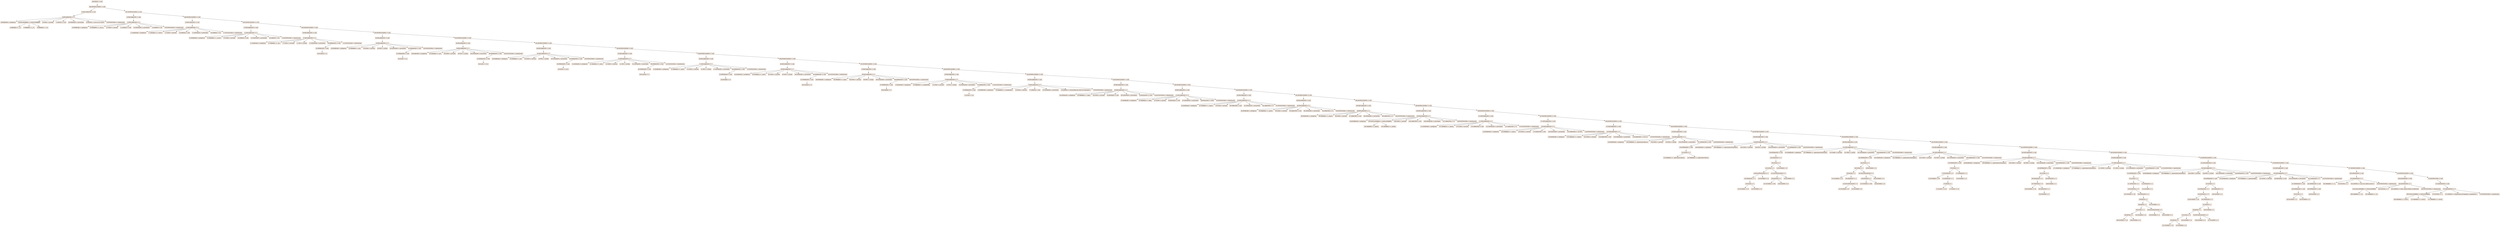 digraph G {
node [shape=box, style=filled, color=seashell2];
"309.INICIO == null"->"308.INSTRUCCIONES == null"
"308.INSTRUCCIONES == null"->"10.DECLARACION == null"
"10.DECLARACION == null"->"9.DECLARACION == ="
"9.DECLARACION == ="->"9.INGRESAR == prIngresar"
"9.DECLARACION == ="->"3.LISTA_NOMBRES == LISTA_NOMBRES"
"3.LISTA_NOMBRES == LISTA_NOMBRES"->"4.VARIABLE == _v1_"
"3.LISTA_NOMBRES == LISTA_NOMBRES"->"5.VARIABLE == _v2_"
"3.LISTA_NOMBRES == LISTA_NOMBRES"->"6.VARIABLE == _v3_"
"9.DECLARACION == ="->"9.COMO == prComo"
"9.DECLARACION == ="->"7.CADENA == null"
"9.DECLARACION == ="->"9.CONVALOR == prConValor"
"9.DECLARACION == ="->"8.CADENA == esta es una cadena"
"9.DECLARACION == ="->"9.PUNTOYCOMA == tpuntoycoma"
"308.INSTRUCCIONES == null"->"307.INSTRUCCIONES == null"
"307.INSTRUCCIONES == null"->"14.DECLARACION == null"
"14.DECLARACION == null"->"13.DECLARACION == ="
"13.DECLARACION == ="->"13.INGRESAR == prIngresar"
"13.DECLARACION == ="->"13.VARIABLE == _curso1_"
"13.DECLARACION == ="->"13.COMO == prComo"
"13.DECLARACION == ="->"11.CADENA == null"
"13.DECLARACION == ="->"13.CONVALOR == prConValor"
"13.DECLARACION == ="->"12.CADENA == olc"
"13.DECLARACION == ="->"13.PUNTOYCOMA == tpuntoycoma"
"307.INSTRUCCIONES == null"->"306.INSTRUCCIONES == null"
"306.INSTRUCCIONES == null"->"18.DECLARACION == null"
"18.DECLARACION == null"->"17.DECLARACION == ="
"17.DECLARACION == ="->"17.INGRESAR == prIngresar"
"17.DECLARACION == ="->"17.VARIABLE == _curso2_"
"17.DECLARACION == ="->"17.COMO == prComo"
"17.DECLARACION == ="->"15.CADENA == null"
"17.DECLARACION == ="->"17.CONVALOR == prConValor"
"17.DECLARACION == ="->"16.CADENA == olc"
"17.DECLARACION == ="->"17.PUNTOYCOMA == tpuntoycoma"
"306.INSTRUCCIONES == null"->"305.INSTRUCCIONES == null"
"305.INSTRUCCIONES == null"->"22.DECLARACION == null"
"22.DECLARACION == null"->"21.DECLARACION == ="
"21.DECLARACION == ="->"21.INGRESAR == prIngresar"
"21.DECLARACION == ="->"21.VARIABLE == _curso3_"
"21.DECLARACION == ="->"21.COMO == prComo"
"21.DECLARACION == ="->"19.CADENA == null"
"21.DECLARACION == ="->"21.CONVALOR == prConValor"
"21.DECLARACION == ="->"20.CADENA == olc"
"21.DECLARACION == ="->"21.PUNTOYCOMA == tpuntoycoma"
"305.INSTRUCCIONES == null"->"304.INSTRUCCIONES == null"
"304.INSTRUCCIONES == null"->"28.DECLARACION == null"
"28.DECLARACION == null"->"27.DECLARACION == ="
"27.DECLARACION == ="->"27.INGRESAR == prIngresar"
"27.DECLARACION == ="->"27.VARIABLE == _pi1_"
"27.DECLARACION == ="->"27.COMO == prComo"
"27.DECLARACION == ="->"27.TIPO == prTipo"
"27.DECLARACION == ="->"27.CONVALOR == prConValor"
"27.DECLARACION == ="->"26.OPERACION == null"
"26.OPERACION == null"->"25.OPERACION == null"
"25.OPERACION == null"->"24.NUMERO == 3"
"27.DECLARACION == ="->"27.PUNTOYCOMA == tpuntoycoma"
"304.INSTRUCCIONES == null"->"303.INSTRUCCIONES == null"
"303.INSTRUCCIONES == null"->"34.DECLARACION == null"
"34.DECLARACION == null"->"33.DECLARACION == ="
"33.DECLARACION == ="->"33.INGRESAR == prIngresar"
"33.DECLARACION == ="->"33.VARIABLE == _pi2_"
"33.DECLARACION == ="->"33.COMO == prComo"
"33.DECLARACION == ="->"33.TIPO == prTipo"
"33.DECLARACION == ="->"33.CONVALOR == prConValor"
"33.DECLARACION == ="->"32.OPERACION == null"
"32.OPERACION == null"->"31.OPERACION == null"
"31.OPERACION == null"->"30.FLOAT == 3.1"
"33.DECLARACION == ="->"33.PUNTOYCOMA == tpuntoycoma"
"303.INSTRUCCIONES == null"->"302.INSTRUCCIONES == null"
"302.INSTRUCCIONES == null"->"40.DECLARACION == null"
"40.DECLARACION == null"->"39.DECLARACION == ="
"39.DECLARACION == ="->"39.INGRESAR == prIngresar"
"39.DECLARACION == ="->"39.VARIABLE == _pi3_"
"39.DECLARACION == ="->"39.COMO == prComo"
"39.DECLARACION == ="->"39.TIPO == prTipo"
"39.DECLARACION == ="->"39.CONVALOR == prConValor"
"39.DECLARACION == ="->"38.OPERACION == null"
"38.OPERACION == null"->"37.OPERACION == null"
"37.OPERACION == null"->"36.FLOAT == 3.14"
"39.DECLARACION == ="->"39.PUNTOYCOMA == tpuntoycoma"
"302.INSTRUCCIONES == null"->"301.INSTRUCCIONES == null"
"301.INSTRUCCIONES == null"->"46.DECLARACION == null"
"46.DECLARACION == null"->"45.DECLARACION == ="
"45.DECLARACION == ="->"45.INGRESAR == prIngresar"
"45.DECLARACION == ="->"45.VARIABLE == _pi4_"
"45.DECLARACION == ="->"45.COMO == prComo"
"45.DECLARACION == ="->"45.TIPO == prTipo"
"45.DECLARACION == ="->"45.CONVALOR == prConValor"
"45.DECLARACION == ="->"44.OPERACION == null"
"44.OPERACION == null"->"43.OPERACION == null"
"43.OPERACION == null"->"42.FLOAT == 3.141"
"45.DECLARACION == ="->"45.PUNTOYCOMA == tpuntoycoma"
"301.INSTRUCCIONES == null"->"300.INSTRUCCIONES == null"
"300.INSTRUCCIONES == null"->"52.DECLARACION == null"
"52.DECLARACION == null"->"51.DECLARACION == ="
"51.DECLARACION == ="->"51.INGRESAR == prIngresar"
"51.DECLARACION == ="->"51.VARIABLE == _anio1_"
"51.DECLARACION == ="->"51.COMO == prComo"
"51.DECLARACION == ="->"51.TIPO == prTipo"
"51.DECLARACION == ="->"51.CONVALOR == prConValor"
"51.DECLARACION == ="->"50.OPERACION == null"
"50.OPERACION == null"->"49.OPERACION == null"
"49.OPERACION == null"->"48.NUMERO == 1"
"51.DECLARACION == ="->"51.PUNTOYCOMA == tpuntoycoma"
"300.INSTRUCCIONES == null"->"299.INSTRUCCIONES == null"
"299.INSTRUCCIONES == null"->"58.DECLARACION == null"
"58.DECLARACION == null"->"57.DECLARACION == ="
"57.DECLARACION == ="->"57.INGRESAR == prIngresar"
"57.DECLARACION == ="->"57.VARIABLE == _anio2_"
"57.DECLARACION == ="->"57.COMO == prComo"
"57.DECLARACION == ="->"57.TIPO == prTipo"
"57.DECLARACION == ="->"57.CONVALOR == prConValor"
"57.DECLARACION == ="->"56.OPERACION == null"
"56.OPERACION == null"->"55.OPERACION == null"
"55.OPERACION == null"->"54.NUMERO == 9"
"57.DECLARACION == ="->"57.PUNTOYCOMA == tpuntoycoma"
"299.INSTRUCCIONES == null"->"298.INSTRUCCIONES == null"
"298.INSTRUCCIONES == null"->"64.DECLARACION == null"
"64.DECLARACION == null"->"63.DECLARACION == ="
"63.DECLARACION == ="->"63.INGRESAR == prIngresar"
"63.DECLARACION == ="->"63.VARIABLE == _anio3_"
"63.DECLARACION == ="->"63.COMO == prComo"
"63.DECLARACION == ="->"63.TIPO == prTipo"
"63.DECLARACION == ="->"63.CONVALOR == prConValor"
"63.DECLARACION == ="->"62.OPERACION == null"
"62.OPERACION == null"->"61.OPERACION == null"
"61.OPERACION == null"->"60.NUMERO == 4"
"63.DECLARACION == ="->"63.PUNTOYCOMA == tpuntoycoma"
"298.INSTRUCCIONES == null"->"297.INSTRUCCIONES == null"
"297.INSTRUCCIONES == null"->"70.DECLARACION == null"
"70.DECLARACION == null"->"69.DECLARACION == ="
"69.DECLARACION == ="->"69.INGRESAR == prIngresar"
"69.DECLARACION == ="->"69.VARIABLE == _anio4_"
"69.DECLARACION == ="->"69.COMO == prComo"
"69.DECLARACION == ="->"69.TIPO == prTipo"
"69.DECLARACION == ="->"69.CONVALOR == prConValor"
"69.DECLARACION == ="->"68.OPERACION == null"
"68.OPERACION == null"->"67.OPERACION == null"
"67.OPERACION == null"->"66.NUMERO == 5"
"69.DECLARACION == ="->"69.PUNTOYCOMA == tpuntoycoma"
"297.INSTRUCCIONES == null"->"296.INSTRUCCIONES == null"
"296.INSTRUCCIONES == null"->"76.DECLARACION == null"
"76.DECLARACION == null"->"75.DECLARACION == ="
"75.DECLARACION == ="->"75.INGRESAR == prIngresar"
"75.DECLARACION == ="->"75.VARIABLE == _variableNeg_"
"75.DECLARACION == ="->"75.COMO == prComo"
"75.DECLARACION == ="->"75.TIPO == prTipo"
"75.DECLARACION == ="->"75.CONVALOR == prConValor"
"75.DECLARACION == ="->"74.OPERACION == null"
"74.OPERACION == null"->"73.OPERACION == null"
"73.OPERACION == null"->"72.FLOAT == 5.0"
"75.DECLARACION == ="->"75.PUNTOYCOMA == tpuntoycoma"
"296.INSTRUCCIONES == null"->"295.INSTRUCCIONES == null"
"295.INSTRUCCIONES == null"->"80.DECLARACION == null"
"80.DECLARACION == null"->"79.DECLARACION == ="
"79.DECLARACION == ="->"79.INGRESAR == prIngresar"
"79.DECLARACION == ="->"79.VARIABLE == _encabezado1_"
"79.DECLARACION == ="->"79.COMO == prComo"
"79.DECLARACION == ="->"77.CADENA == null"
"79.DECLARACION == ="->"79.CONVALOR == prConValor"
"79.DECLARACION == ="->"78.CADENA == Universidad San Carlos de Guatemala...;"
"79.DECLARACION == ="->"79.PUNTOYCOMA == tpuntoycoma"
"295.INSTRUCCIONES == null"->"294.INSTRUCCIONES == null"
"294.INSTRUCCIONES == null"->"84.DECLARACION == null"
"84.DECLARACION == null"->"83.DECLARACION == ="
"83.DECLARACION == ="->"83.INGRESAR == prIngresar"
"83.DECLARACION == ="->"83.VARIABLE == _flag1_"
"83.DECLARACION == ="->"83.COMO == prComo"
"83.DECLARACION == ="->"81.BOOLEAN == null"
"83.DECLARACION == ="->"83.CONVALOR == prConValor"
"83.DECLARACION == ="->"82.BOOLEANO == True"
"83.DECLARACION == ="->"83.PUNTOYCOMA == tpuntoycoma"
"294.INSTRUCCIONES == null"->"293.INSTRUCCIONES == null"
"293.INSTRUCCIONES == null"->"88.DECLARACION == null"
"88.DECLARACION == null"->"87.DECLARACION == ="
"87.DECLARACION == ="->"87.INGRESAR == prIngresar"
"87.DECLARACION == ="->"87.VARIABLE == _flag2_"
"87.DECLARACION == ="->"87.COMO == prComo"
"87.DECLARACION == ="->"85.BOOLEAN == null"
"87.DECLARACION == ="->"87.CONVALOR == prConValor"
"87.DECLARACION == ="->"86.BOOLEANO == False"
"87.DECLARACION == ="->"87.PUNTOYCOMA == tpuntoycoma"
"293.INSTRUCCIONES == null"->"292.INSTRUCCIONES == null"
"292.INSTRUCCIONES == null"->"92.DECLARACION == null"
"92.DECLARACION == null"->"91.DECLARACION == ="
"91.DECLARACION == ="->"91.INGRESAR == prIngresar"
"91.DECLARACION == ="->"91.VARIABLE == _name1_"
"91.DECLARACION == ="->"91.COMO == prComo"
"91.DECLARACION == ="->"89.CARACTER == null"
"91.DECLARACION == ="->"91.CONVALOR == prConValor"
"91.DECLARACION == ="->"90.CARACTER == 'f'"
"91.DECLARACION == ="->"91.PUNTOYCOMA == tpuntoycoma"
"292.INSTRUCCIONES == null"->"291.INSTRUCCIONES == null"
"291.INSTRUCCIONES == null"->"96.DECLARACION == null"
"96.DECLARACION == null"->"95.DECLARACION == ="
"95.DECLARACION == ="->"95.INGRESAR == prIngresar"
"95.DECLARACION == ="->"95.VARIABLE == _name2_"
"95.DECLARACION == ="->"95.COMO == prComo"
"95.DECLARACION == ="->"93.CARACTER == null"
"95.DECLARACION == ="->"95.CONVALOR == prConValor"
"95.DECLARACION == ="->"94.CARACTER == 'e'"
"95.DECLARACION == ="->"95.PUNTOYCOMA == tpuntoycoma"
"291.INSTRUCCIONES == null"->"290.INSTRUCCIONES == null"
"290.INSTRUCCIONES == null"->"100.DECLARACION == null"
"100.DECLARACION == null"->"99.DECLARACION == ="
"99.DECLARACION == ="->"99.INGRESAR == prIngresar"
"99.DECLARACION == ="->"99.VARIABLE == _name3_"
"99.DECLARACION == ="->"99.COMO == prComo"
"99.DECLARACION == ="->"97.CARACTER == null"
"99.DECLARACION == ="->"99.CONVALOR == prConValor"
"99.DECLARACION == ="->"98.CARACTER == 'r'"
"99.DECLARACION == ="->"99.PUNTOYCOMA == tpuntoycoma"
"290.INSTRUCCIONES == null"->"289.INSTRUCCIONES == null"
"289.INSTRUCCIONES == null"->"109.DECLARACION == null"
"109.DECLARACION == null"->"108.DECLARACION == ="
"108.DECLARACION == ="->"108.INGRESAR == prIngresar"
"108.DECLARACION == ="->"103.LISTA_NOMBRES == LISTA_NOMBRES"
"103.LISTA_NOMBRES == LISTA_NOMBRES"->"104.VARIABLE == _name4_"
"103.LISTA_NOMBRES == LISTA_NOMBRES"->"105.VARIABLE == _name6_"
"108.DECLARACION == ="->"108.COMO == prComo"
"108.DECLARACION == ="->"106.CARACTER == null"
"108.DECLARACION == ="->"108.CONVALOR == prConValor"
"108.DECLARACION == ="->"107.CARACTER == 'n'"
"108.DECLARACION == ="->"108.PUNTOYCOMA == tpuntoycoma"
"289.INSTRUCCIONES == null"->"288.INSTRUCCIONES == null"
"288.INSTRUCCIONES == null"->"113.DECLARACION == null"
"113.DECLARACION == null"->"112.DECLARACION == ="
"112.DECLARACION == ="->"112.INGRESAR == prIngresar"
"112.DECLARACION == ="->"112.VARIABLE == _name5_"
"112.DECLARACION == ="->"112.COMO == prComo"
"112.DECLARACION == ="->"110.CARACTER == null"
"112.DECLARACION == ="->"112.CONVALOR == prConValor"
"112.DECLARACION == ="->"111.CARACTER == 'a'"
"112.DECLARACION == ="->"112.PUNTOYCOMA == tpuntoycoma"
"288.INSTRUCCIONES == null"->"287.INSTRUCCIONES == null"
"287.INSTRUCCIONES == null"->"117.DECLARACION == null"
"117.DECLARACION == null"->"116.DECLARACION == ="
"116.DECLARACION == ="->"116.INGRESAR == prIngresar"
"116.DECLARACION == ="->"116.VARIABLE == _name7_"
"116.DECLARACION == ="->"116.COMO == prComo"
"116.DECLARACION == ="->"114.CARACTER == null"
"116.DECLARACION == ="->"116.CONVALOR == prConValor"
"116.DECLARACION == ="->"115.CARACTER == '${100}'"
"116.DECLARACION == ="->"116.PUNTOYCOMA == tpuntoycoma"
"287.INSTRUCCIONES == null"->"286.INSTRUCCIONES == null"
"286.INSTRUCCIONES == null"->"121.DECLARACION == null"
"121.DECLARACION == null"->"120.DECLARACION == ="
"120.DECLARACION == ="->"120.INGRESAR == prIngresar"
"120.DECLARACION == ="->"120.VARIABLE == _name8_"
"120.DECLARACION == ="->"120.COMO == prComo"
"120.DECLARACION == ="->"118.CARACTER == null"
"120.DECLARACION == ="->"120.CONVALOR == prConValor"
"120.DECLARACION == ="->"119.CARACTER == '${111}'"
"120.DECLARACION == ="->"120.PUNTOYCOMA == tpuntoycoma"
"286.INSTRUCCIONES == null"->"285.INSTRUCCIONES == null"
"285.INSTRUCCIONES == null"->"129.DECLARACION == null"
"129.DECLARACION == null"->"128.DECLARACION == ="
"128.DECLARACION == ="->"128.INGRESAR == prIngresar"
"128.DECLARACION == ="->"128.VARIABLE == _operaciones1Basica2_"
"128.DECLARACION == ="->"128.COMO == prComo"
"128.DECLARACION == ="->"128.TIPO == prTipo"
"128.DECLARACION == ="->"128.CONVALOR == prConValor"
"128.DECLARACION == ="->"127.OPERACION == null"
"127.OPERACION == null"->"126.OPERACION == null"
"126.OPERACION == null"->"125.SUMA == +"
"125.SUMA == +"->"123.VARIABLE == _operaciones1Basica_"
"125.SUMA == +"->"124.VARIABLE == _operaciones1Basica_"
"128.DECLARACION == ="->"128.PUNTOYCOMA == tpuntoycoma"
"285.INSTRUCCIONES == null"->"284.INSTRUCCIONES == null"
"284.INSTRUCCIONES == null"->"149.DECLARACION == null"
"149.DECLARACION == null"->"148.DECLARACION == ="
"148.DECLARACION == ="->"148.INGRESAR == prIngresar"
"148.DECLARACION == ="->"148.VARIABLE == _operaciones1Avanzadas1_"
"148.DECLARACION == ="->"148.COMO == prComo"
"148.DECLARACION == ="->"148.TIPO == prTipo"
"148.DECLARACION == ="->"148.CONVALOR == prConValor"
"148.DECLARACION == ="->"147.OPERACION == null"
"147.OPERACION == null"->"146.OPERACION == null"
"146.OPERACION == null"->"145.OPEACION == +"
"145.OPEACION == +"->"144.SUMA == +"
"144.SUMA == +"->"142.SUMA == +"
"142.SUMA == +"->"136.MULTIPLICACION == *"
"136.MULTIPLICACION == *"->"134.OPEACION == +"
"134.OPEACION == +"->"133.SUMA == +"
"133.SUMA == +"->"131.NUMERO == 15"
"133.SUMA == +"->"132.NUMERO == 9"
"136.MULTIPLICACION == *"->"135.NUMERO == 8"
"142.SUMA == +"->"141.MULTIPLICACION == *"
"141.MULTIPLICACION == *"->"139.DIVICION == /"
"139.DIVICION == /"->"137.NUMERO == 200"
"139.DIVICION == /"->"138.NUMERO == 8"
"141.MULTIPLICACION == *"->"140.NUMERO == 3"
"144.SUMA == +"->"143.NUMERO == 9"
"148.DECLARACION == ="->"148.PUNTOYCOMA == tpuntoycoma"
"284.INSTRUCCIONES == null"->"283.INSTRUCCIONES == null"
"283.INSTRUCCIONES == null"->"168.DECLARACION == null"
"168.DECLARACION == null"->"167.DECLARACION == ="
"167.DECLARACION == ="->"167.INGRESAR == prIngresar"
"167.DECLARACION == ="->"167.VARIABLE == _operaciones1Intermedia_"
"167.DECLARACION == ="->"167.COMO == prComo"
"167.DECLARACION == ="->"167.TIPO == prTipo"
"167.DECLARACION == ="->"167.CONVALOR == prConValor"
"167.DECLARACION == ="->"166.OPERACION == null"
"166.OPERACION == null"->"165.OPERACION == null"
"165.OPERACION == null"->"164.SUMA == +"
"164.SUMA == +"->"162.SUMA == +"
"162.SUMA == +"->"156.SUMA == +"
"156.SUMA == +"->"151.NUMERO == 15"
"156.SUMA == +"->"155.OPEACION == +"
"155.OPEACION == +"->"154.MULTIPLICACION == *"
"154.MULTIPLICACION == *"->"152.NUMERO == 9"
"154.MULTIPLICACION == *"->"153.NUMERO == 8"
"162.SUMA == +"->"161.MULTIPLICACION == *"
"161.MULTIPLICACION == *"->"159.DIVICION == /"
"159.DIVICION == /"->"157.NUMERO == 200"
"159.DIVICION == /"->"158.NUMERO == 8"
"161.MULTIPLICACION == *"->"160.NUMERO == 3"
"164.SUMA == +"->"163.NUMERO == 9"
"167.DECLARACION == ="->"167.PUNTOYCOMA == tpuntoycoma"
"283.INSTRUCCIONES == null"->"282.INSTRUCCIONES == null"
"282.INSTRUCCIONES == null"->"182.DECLARACION == null"
"182.DECLARACION == null"->"181.DECLARACION == ="
"181.DECLARACION == ="->"181.INGRESAR == prIngresar"
"181.DECLARACION == ="->"181.VARIABLE == _operaciones1Avanzadas2_"
"181.DECLARACION == ="->"181.COMO == prComo"
"181.DECLARACION == ="->"181.TIPO == prTipo"
"181.DECLARACION == ="->"181.CONVALOR == prConValor"
"181.DECLARACION == ="->"180.OPERACION == null"
"180.OPERACION == null"->"179.OPERACION == null"
"179.OPERACION == null"->"178.SUMA == +"
"178.SUMA == +"->"175.POTENCIA == **"
"175.POTENCIA == **"->"170.NUMERO == 30"
"175.POTENCIA == **"->"174.OPEACION == +"
"174.OPEACION == +"->"173.RESTA == -"
"173.RESTA == -"->"171.FLOAT == 22.2"
"173.RESTA == -"->"172.FLOAT == 2.2"
"178.SUMA == +"->"177.OPEACION == +"
"177.OPEACION == +"->"176.NUMERO == 2"
"181.DECLARACION == ="->"181.PUNTOYCOMA == tpuntoycoma"
"282.INSTRUCCIONES == null"->"281.INSTRUCCIONES == null"
"281.INSTRUCCIONES == null"->"195.DECLARACION == null"
"195.DECLARACION == null"->"194.DECLARACION == ="
"194.DECLARACION == ="->"194.INGRESAR == prIngresar"
"194.DECLARACION == ="->"194.VARIABLE == _operaciones1Avanzadas3_"
"194.DECLARACION == ="->"194.COMO == prComo"
"194.DECLARACION == ="->"194.TIPO == prTipo"
"194.DECLARACION == ="->"194.CONVALOR == prConValor"
"194.DECLARACION == ="->"193.OPERACION == null"
"193.OPERACION == null"->"192.OPERACION == null"
"192.OPERACION == null"->"191.SUMA == +"
"191.SUMA == +"->"188.OPEACION == +"
"188.OPEACION == +"->"187.POTENCIA == **"
"187.POTENCIA == **"->"184.NUMERO == 30"
"187.POTENCIA == **"->"186.OPEACION == +"
"186.OPEACION == +"->"185.NUMERO == 2"
"191.SUMA == +"->"190.OPEACION == +"
"190.OPEACION == +"->"189.NUMERO == 2"
"194.DECLARACION == ="->"194.PUNTOYCOMA == tpuntoycoma"
"281.INSTRUCCIONES == null"->"280.INSTRUCCIONES == null"
"280.INSTRUCCIONES == null"->"218.DECLARACION == null"
"218.DECLARACION == null"->"217.DECLARACION == ="
"217.DECLARACION == ="->"217.INGRESAR == prIngresar"
"217.DECLARACION == ="->"217.VARIABLE == _operaciones1Avanzadas4_"
"217.DECLARACION == ="->"217.COMO == prComo"
"217.DECLARACION == ="->"217.TIPO == prTipo"
"217.DECLARACION == ="->"217.CONVALOR == prConValor"
"217.DECLARACION == ="->"216.OPERACION == null"
"216.OPERACION == null"->"215.OPERACION == null"
"215.OPERACION == null"->"214.SUMA == +"
"214.SUMA == +"->"211.OPEACION == +"
"211.OPEACION == +"->"210.POTENCIA == **"
"210.POTENCIA == **"->"197.NUMERO == 30"
"210.POTENCIA == **"->"209.OPEACION == +"
"209.OPEACION == +"->"208.RESTA == -"
"208.RESTA == -"->"206.RESTA == -"
"206.RESTA == -"->"202.SUMA == +"
"202.SUMA == +"->"200.RESTA == -"
"200.RESTA == -"->"198.NUMERO == 10"
"200.RESTA == -"->"199.NUMERO == 8"
"202.SUMA == +"->"201.NUMERO == 9"
"206.RESTA == -"->"205.MULTIPLICACION == *"
"205.MULTIPLICACION == *"->"203.NUMERO == 4"
"205.MULTIPLICACION == *"->"204.NUMERO == 2"
"208.RESTA == -"->"207.NUMERO == 1"
"214.SUMA == +"->"213.OPEACION == +"
"213.OPEACION == +"->"212.NUMERO == 2"
"217.DECLARACION == ="->"217.PUNTOYCOMA == tpuntoycoma"
"280.INSTRUCCIONES == null"->"279.INSTRUCCIONES == null"
"279.INSTRUCCIONES == null"->"241.DECLARACION == null"
"241.DECLARACION == null"->"240.DECLARACION == ="
"240.DECLARACION == ="->"240.INGRESAR == prIngresar"
"240.DECLARACION == ="->"240.VARIABLE == _operaciones1Avanzadas5_"
"240.DECLARACION == ="->"240.COMO == prComo"
"240.DECLARACION == ="->"240.TIPO == prTipo"
"240.DECLARACION == ="->"240.CONVALOR == prConValor"
"240.DECLARACION == ="->"239.OPERACION == null"
"239.OPERACION == null"->"238.OPERACION == null"
"238.OPERACION == null"->"237.SUMA == +"
"237.SUMA == +"->"234.OPEACION == +"
"234.OPEACION == +"->"233.POTENCIA == **"
"233.POTENCIA == **"->"220.NUMERO == 30"
"233.POTENCIA == **"->"232.OPEACION == +"
"232.OPEACION == +"->"231.RESTA == -"
"231.RESTA == -"->"229.RESTA == -"
"229.RESTA == -"->"225.SUMA == +"
"225.SUMA == +"->"223.RESTA == -"
"223.RESTA == -"->"221.NUMERO == 10"
"223.RESTA == -"->"222.NUMERO == 8"
"225.SUMA == +"->"224.NUMERO == 9"
"229.RESTA == -"->"228.MULTIPLICACION == *"
"228.MULTIPLICACION == *"->"226.NUMERO == 4"
"228.MULTIPLICACION == *"->"227.NUMERO == 2"
"231.RESTA == -"->"230.NUMERO == 1"
"237.SUMA == +"->"236.OPEACION == +"
"236.OPEACION == +"->"235.NUMERO == 2"
"240.DECLARACION == ="->"240.PUNTOYCOMA == tpuntoycoma"
"279.INSTRUCCIONES == null"->"278.INSTRUCCIONES == null"
"278.INSTRUCCIONES == null"->"253.DECLARACION == null"
"253.DECLARACION == null"->"252.DECLARACION == ="
"252.DECLARACION == ="->"252.INGRESAR == prIngresar"
"252.DECLARACION == ="->"252.VARIABLE == _operacionRela1_"
"252.DECLARACION == ="->"252.COMO == prComo"
"252.DECLARACION == ="->"242.BOOLEAN == null"
"252.DECLARACION == ="->"252.CONVALOR == prConValor"
"252.DECLARACION == ="->"251.CONDICION == >"
"251.CONDICION == >"->"247.OPERACION == null"
"247.OPERACION == null"->"246.OPERACION == null"
"246.OPERACION == null"->"245.SUMA == +"
"245.SUMA == +"->"243.NUMERO == 5"
"245.SUMA == +"->"244.NUMERO == 5"
"251.CONDICION == >"->"250.OPERACION == null"
"250.OPERACION == null"->"249.OPERACION == null"
"249.OPERACION == null"->"248.NUMERO == 5"
"252.DECLARACION == ="->"252.PUNTOYCOMA == tpuntoycoma"
"278.INSTRUCCIONES == null"->"277.INSTRUCCIONES == null"
"277.INSTRUCCIONES == null"->"256.ASIGNACION == null"
"256.ASIGNACION == null"->"255.ASIGNACION == ="
"255.ASIGNACION == ="->"255.VARIABLE == _v1_"
"255.ASIGNACION == ="->"255.FLECHA == ->"
"255.ASIGNACION == ="->"254.CADENA == esta es la cadena numero 1"
"255.ASIGNACION == ="->"255.PUNTOYCOMA == tpuntoycoma"
"277.INSTRUCCIONES == null"->"276.INSTRUCCIONES == null"
"276.INSTRUCCIONES == null"->"264.ASIGNACION == null"
"264.ASIGNACION == null"->"263.ASIGNACION == ="
"263.ASIGNACION == ="->"259.LISTA_NOMBRES == LISTA_NOMBRES"
"259.LISTA_NOMBRES == LISTA_NOMBRES"->"260.VARIABLE == _v2_"
"259.LISTA_NOMBRES == LISTA_NOMBRES"->"261.VARIABLE == _v3_"
"263.ASIGNACION == ="->"263.FLECHA == ->"
"263.ASIGNACION == ="->"262.CADENA == estas cadenas deben ser diferentes"
"263.ASIGNACION == ="->"263.PUNTOYCOMA == tpuntoycoma"
"276.INSTRUCCIONES == null"->"275.INSTRUCCION == null"
"275.INSTRUCCION == null"->"274.ASIGNACION == null"
"274.ASIGNACION == null"->"273.ASIGNACION == ="
"273.ASIGNACION == ="->"268.LISTA_NOMBRES == LISTA_NOMBRES"
"268.LISTA_NOMBRES == LISTA_NOMBRES"->"269.VARIABLE == _curso1_"
"268.LISTA_NOMBRES == LISTA_NOMBRES"->"270.VARIABLE == _curso2_"
"268.LISTA_NOMBRES == LISTA_NOMBRES"->"271.VARIABLE == _curso3_"
"273.ASIGNACION == ="->"273.FLECHA == ->"
"273.ASIGNACION == ="->"272.CADENA == Organizacion de lenguajes y compiladores 1"
"273.ASIGNACION == ="->"273.PUNTOYCOMA == tpuntoycoma"


}
